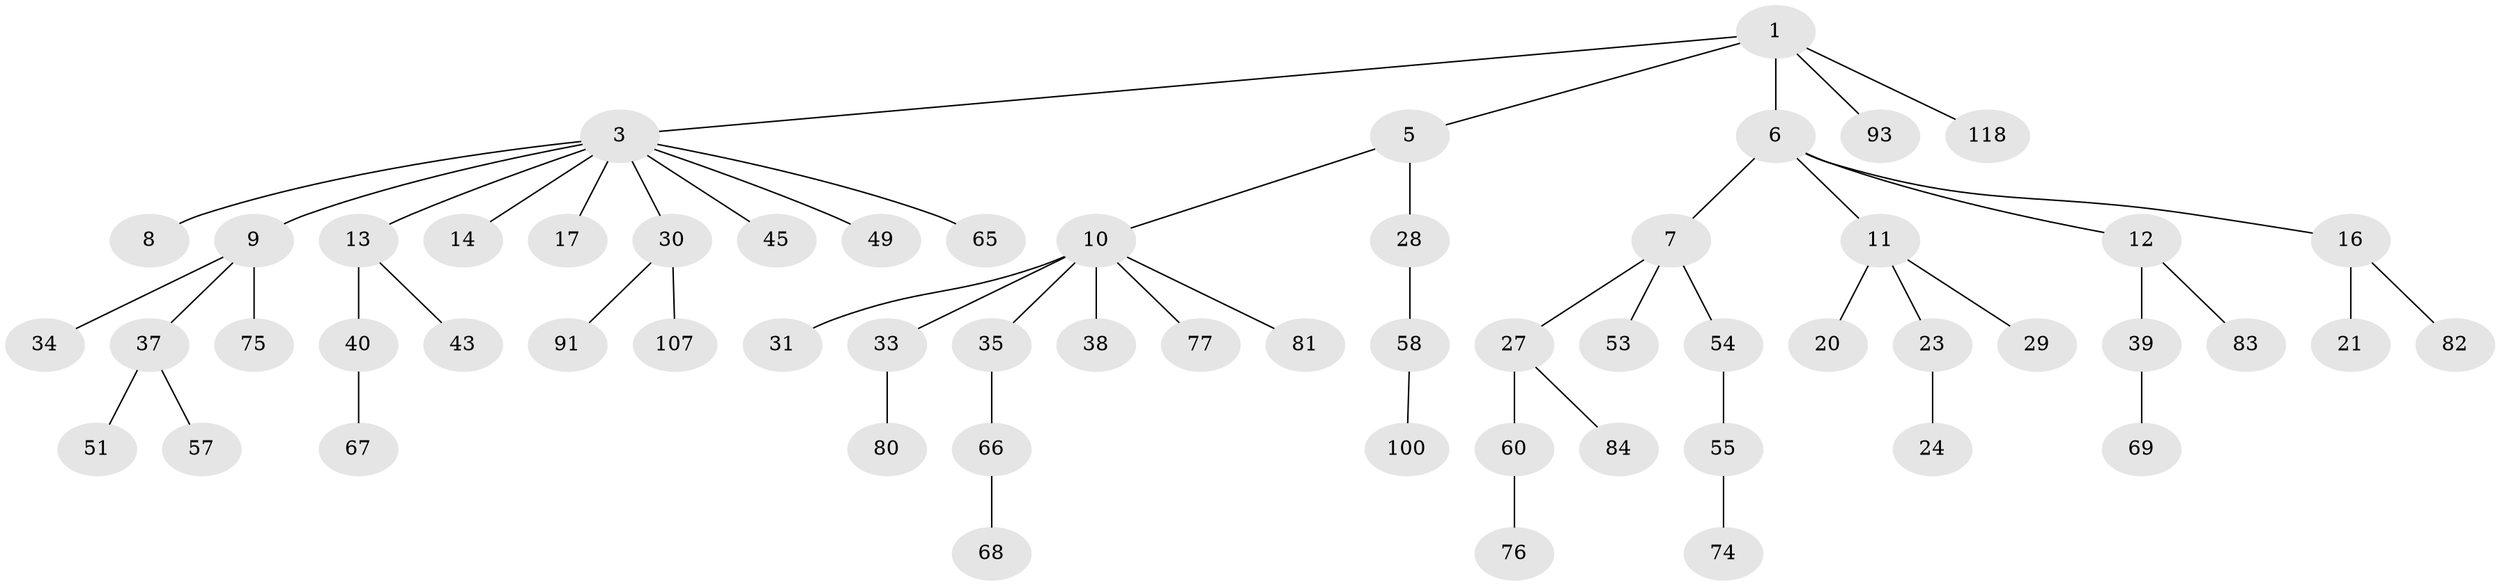 // original degree distribution, {5: 0.025423728813559324, 2: 0.2796610169491525, 7: 0.01694915254237288, 6: 0.00847457627118644, 3: 0.15254237288135594, 4: 0.05084745762711865, 1: 0.4661016949152542}
// Generated by graph-tools (version 1.1) at 2025/19/03/04/25 18:19:11]
// undirected, 59 vertices, 58 edges
graph export_dot {
graph [start="1"]
  node [color=gray90,style=filled];
  1 [super="+2"];
  3 [super="+86+4"];
  5;
  6;
  7 [super="+18"];
  8 [super="+70+89+103"];
  9 [super="+56+25"];
  10 [super="+63+19"];
  11;
  12;
  13;
  14 [super="+32"];
  16;
  17 [super="+64"];
  20 [super="+46"];
  21;
  23;
  24;
  27 [super="+50"];
  28;
  29;
  30;
  31;
  33;
  34;
  35 [super="+36"];
  37;
  38 [super="+73"];
  39;
  40;
  43 [super="+71"];
  45 [super="+47+98"];
  49 [super="+94+61"];
  51;
  53;
  54;
  55 [super="+62"];
  57;
  58;
  60;
  65;
  66;
  67 [super="+101+102"];
  68;
  69 [super="+78"];
  74 [super="+110"];
  75;
  76;
  77 [super="+85"];
  80;
  81;
  82 [super="+106"];
  83;
  84;
  91;
  93;
  100;
  107;
  118;
  1 -- 3;
  1 -- 6;
  1 -- 93;
  1 -- 118;
  1 -- 5;
  3 -- 8;
  3 -- 9;
  3 -- 13;
  3 -- 30;
  3 -- 65;
  3 -- 17;
  3 -- 49;
  3 -- 45;
  3 -- 14;
  5 -- 10;
  5 -- 28;
  6 -- 7;
  6 -- 11;
  6 -- 12;
  6 -- 16;
  7 -- 27;
  7 -- 53;
  7 -- 54;
  9 -- 34;
  9 -- 75;
  9 -- 37;
  10 -- 31;
  10 -- 33;
  10 -- 38;
  10 -- 77;
  10 -- 81;
  10 -- 35;
  11 -- 20;
  11 -- 23;
  11 -- 29;
  12 -- 39;
  12 -- 83;
  13 -- 40;
  13 -- 43;
  16 -- 21;
  16 -- 82;
  23 -- 24;
  27 -- 60;
  27 -- 84;
  28 -- 58;
  30 -- 91;
  30 -- 107;
  33 -- 80;
  35 -- 66;
  37 -- 51;
  37 -- 57;
  39 -- 69;
  40 -- 67;
  54 -- 55;
  55 -- 74;
  58 -- 100;
  60 -- 76;
  66 -- 68;
}
